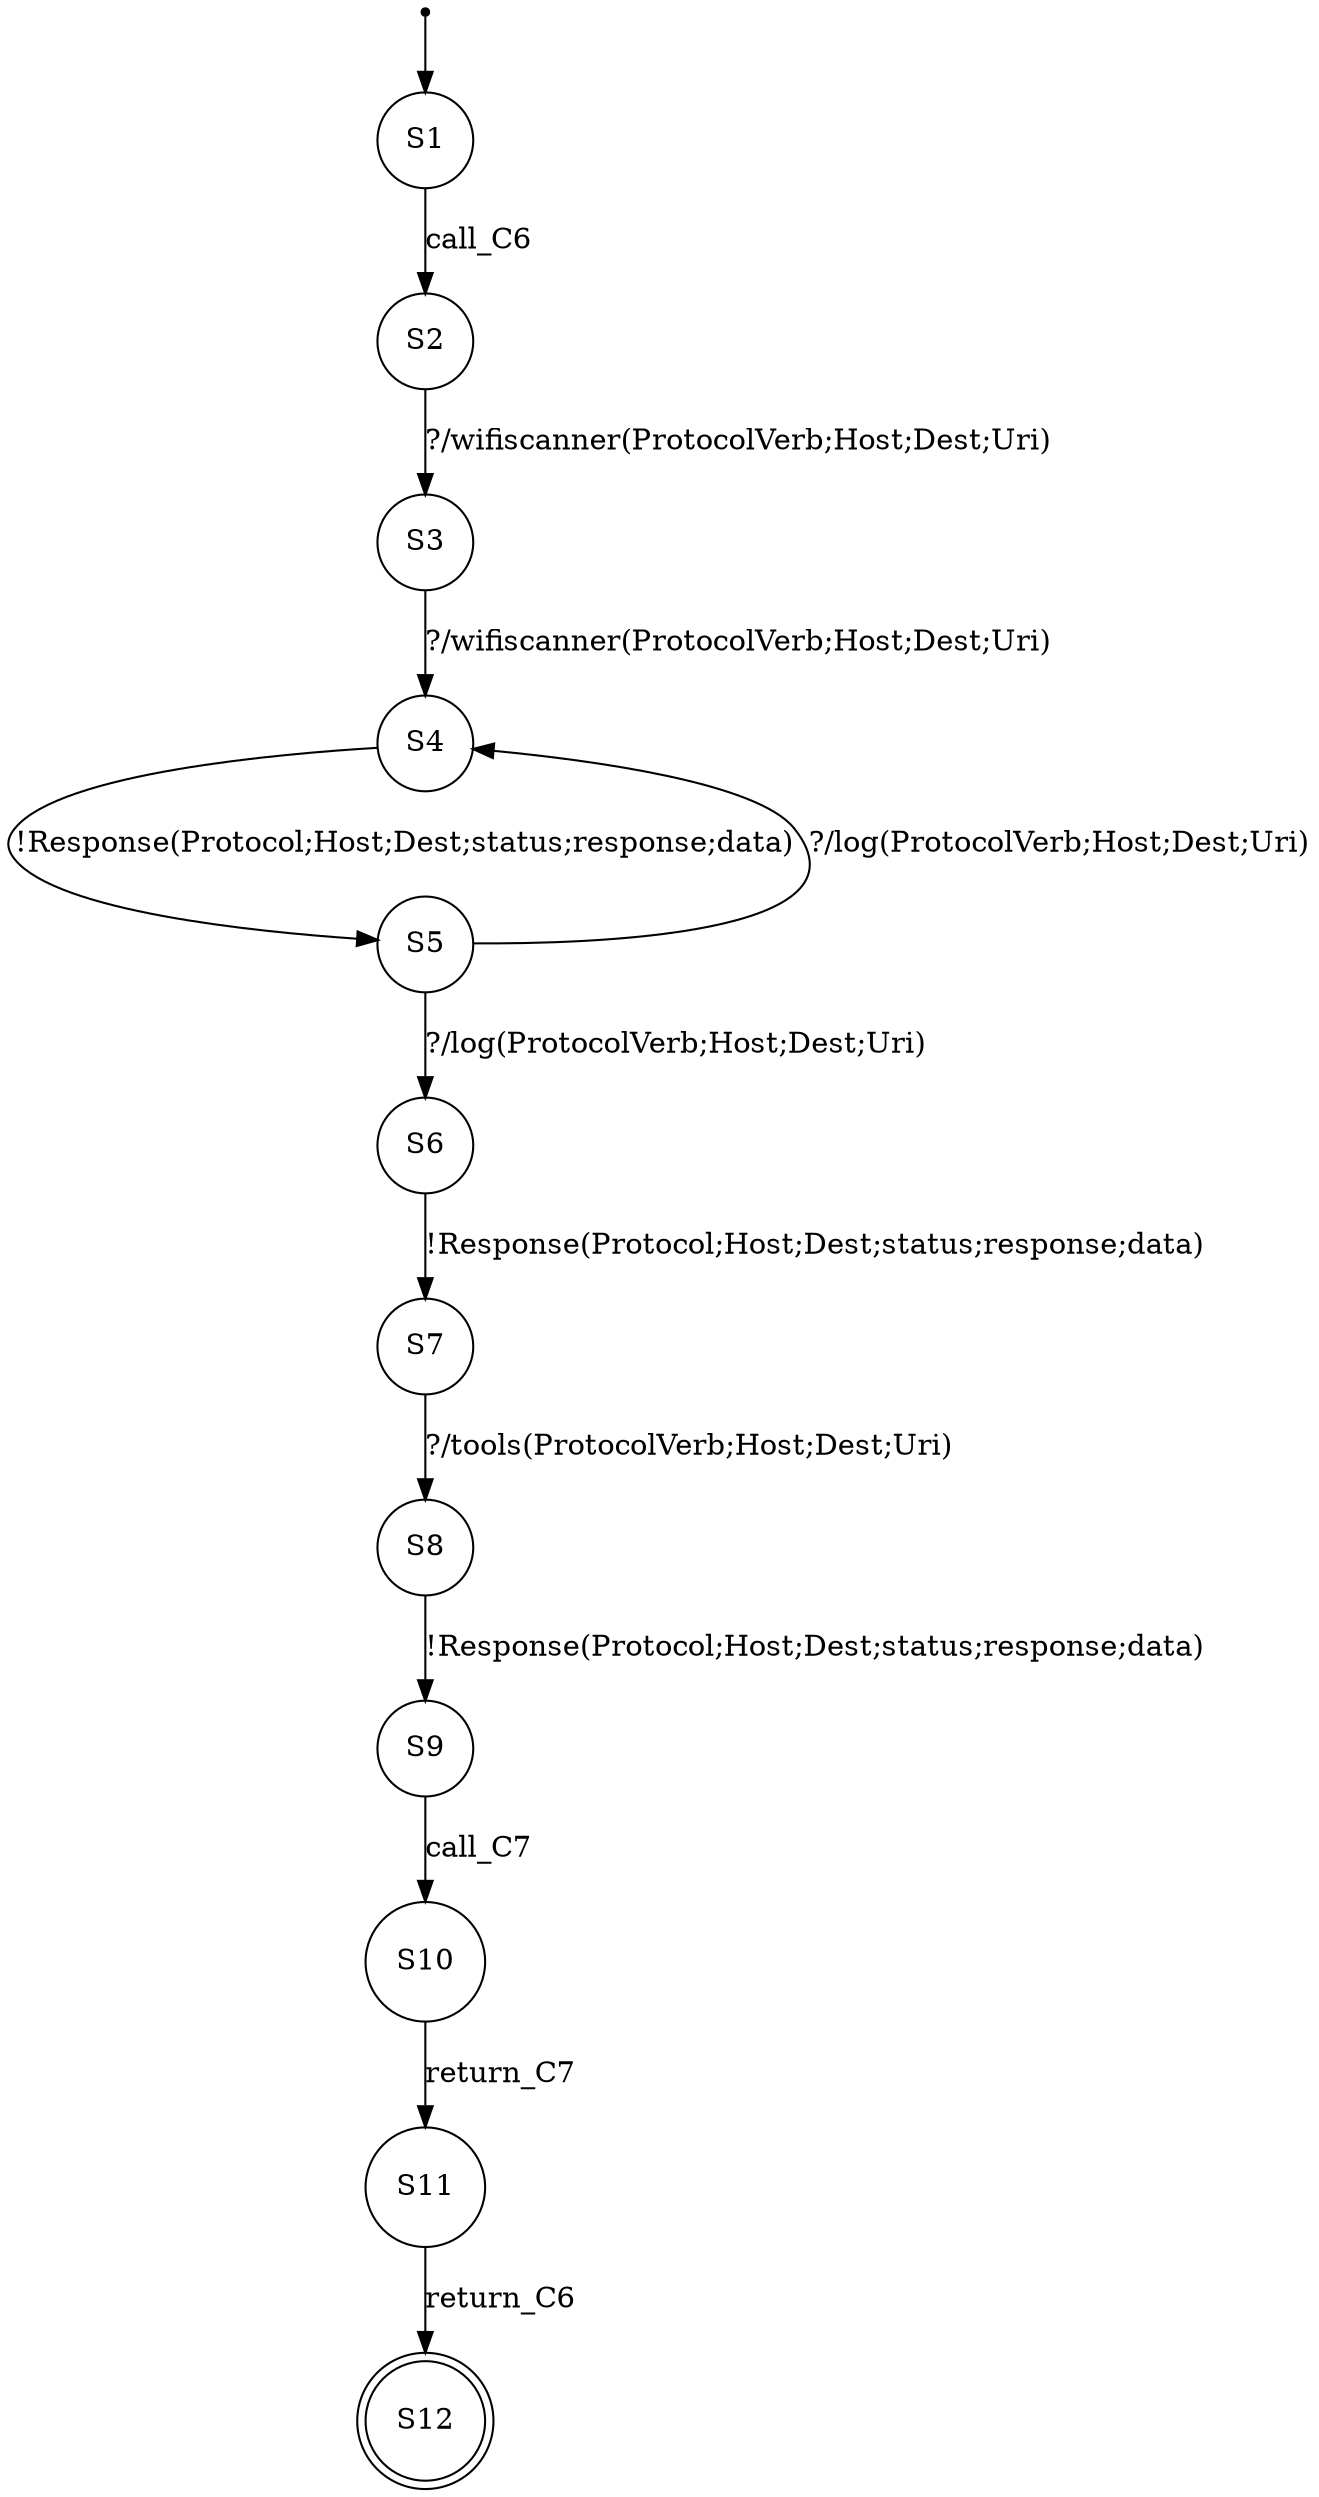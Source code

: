 digraph LTS {
S00[shape=point]
S1[label=S1,shape=circle];
S2[label=S2,shape=circle];
S3[label=S3,shape=circle];
S4[label=S4,shape=circle];
S5[label=S5,shape=circle];
S6[label=S6,shape=circle];
S7[label=S7,shape=circle];
S8[label=S8,shape=circle];
S9[label=S9,shape=circle];
S10[label=S10,shape=circle];
S11[label=S11,shape=circle];
S12[label=S12,shape=doublecircle];
S00 -> S1
S1 -> S2[label ="call_C6"];
S2 -> S3[label ="?/wifiscanner(ProtocolVerb;Host;Dest;Uri)"];
S3 -> S4[label ="?/wifiscanner(ProtocolVerb;Host;Dest;Uri)"];
S4 -> S5[label ="!Response(Protocol;Host;Dest;status;response;data)"];
S5 -> S4[label ="?/log(ProtocolVerb;Host;Dest;Uri)"];
S5 -> S6[label ="?/log(ProtocolVerb;Host;Dest;Uri)"];
S6 -> S7[label ="!Response(Protocol;Host;Dest;status;response;data)"];
S7 -> S8[label ="?/tools(ProtocolVerb;Host;Dest;Uri)"];
S8 -> S9[label ="!Response(Protocol;Host;Dest;status;response;data)"];
S9 -> S10[label ="call_C7"];
S10 -> S11[label ="return_C7"];
S11 -> S12[label ="return_C6"];
}
